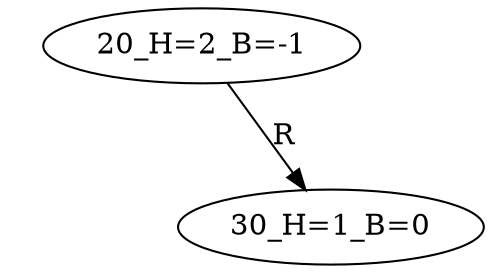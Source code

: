 digraph BiTreeDelete {
"20_H=2_B=-1" -> {"HD0"} [label="L"] [style=invis]
"HD0" [style=invis]
"20_H=2_B=-1" -> {"30_H=1_B=0"} [label="R"]
"20_H=2_B=-1"
"30_H=1_B=0"
}
